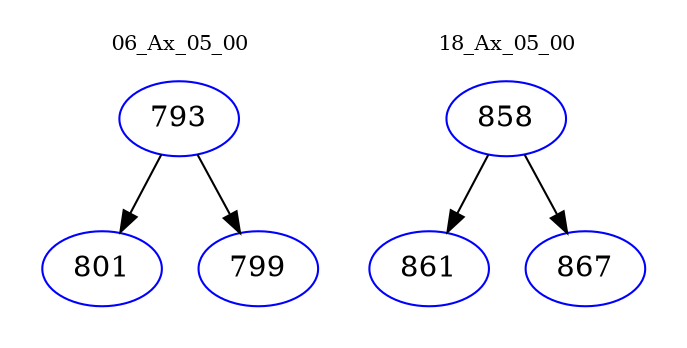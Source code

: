 digraph{
subgraph cluster_0 {
color = white
label = "06_Ax_05_00";
fontsize=10;
T0_793 [label="793", color="blue"]
T0_793 -> T0_801 [color="black"]
T0_801 [label="801", color="blue"]
T0_793 -> T0_799 [color="black"]
T0_799 [label="799", color="blue"]
}
subgraph cluster_1 {
color = white
label = "18_Ax_05_00";
fontsize=10;
T1_858 [label="858", color="blue"]
T1_858 -> T1_861 [color="black"]
T1_861 [label="861", color="blue"]
T1_858 -> T1_867 [color="black"]
T1_867 [label="867", color="blue"]
}
}
